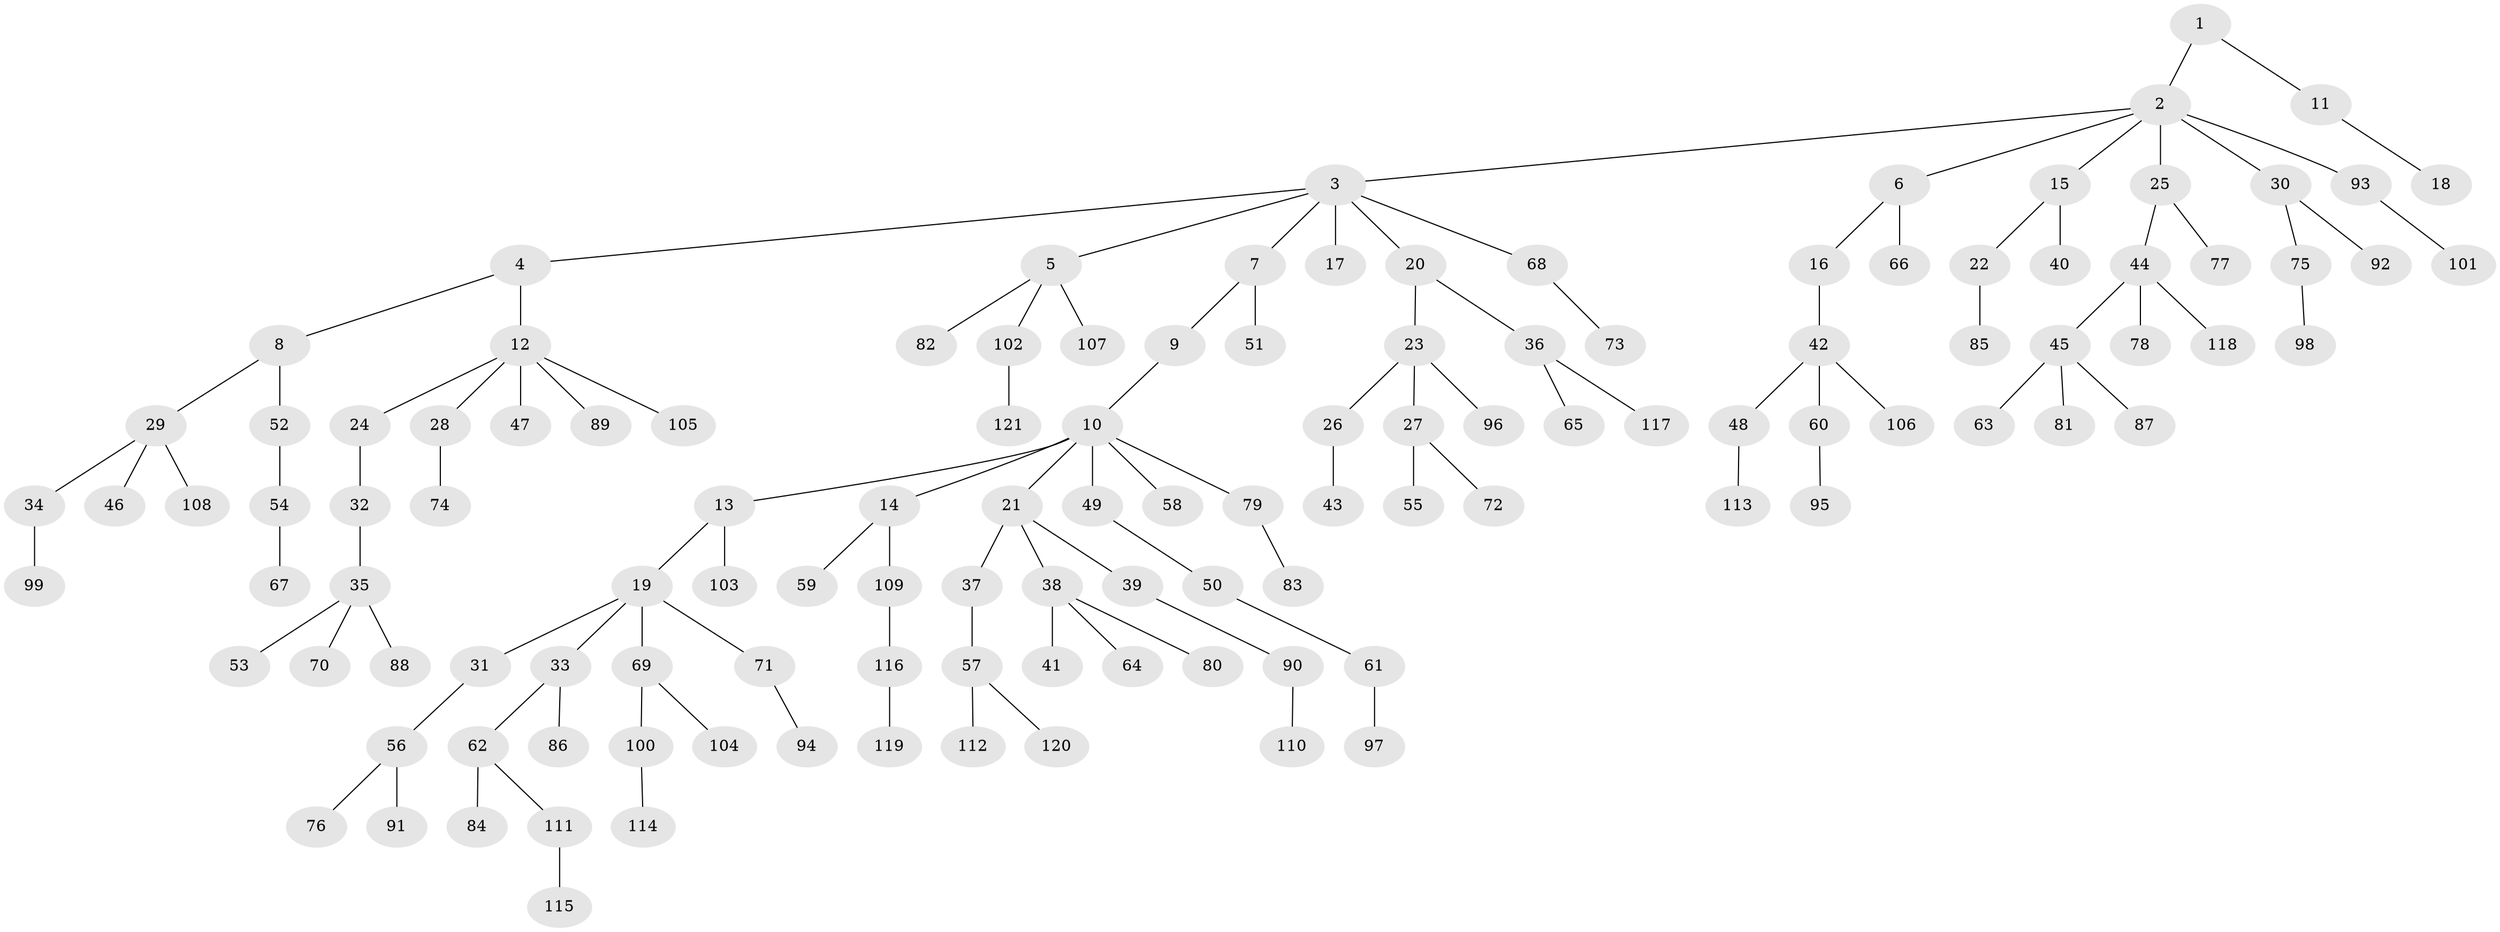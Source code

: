 // coarse degree distribution, {7: 0.03333333333333333, 8: 0.016666666666666666, 4: 0.06666666666666667, 3: 0.08333333333333333, 2: 0.15, 1: 0.6166666666666667, 5: 0.03333333333333333}
// Generated by graph-tools (version 1.1) at 2025/19/03/04/25 18:19:07]
// undirected, 121 vertices, 120 edges
graph export_dot {
graph [start="1"]
  node [color=gray90,style=filled];
  1;
  2;
  3;
  4;
  5;
  6;
  7;
  8;
  9;
  10;
  11;
  12;
  13;
  14;
  15;
  16;
  17;
  18;
  19;
  20;
  21;
  22;
  23;
  24;
  25;
  26;
  27;
  28;
  29;
  30;
  31;
  32;
  33;
  34;
  35;
  36;
  37;
  38;
  39;
  40;
  41;
  42;
  43;
  44;
  45;
  46;
  47;
  48;
  49;
  50;
  51;
  52;
  53;
  54;
  55;
  56;
  57;
  58;
  59;
  60;
  61;
  62;
  63;
  64;
  65;
  66;
  67;
  68;
  69;
  70;
  71;
  72;
  73;
  74;
  75;
  76;
  77;
  78;
  79;
  80;
  81;
  82;
  83;
  84;
  85;
  86;
  87;
  88;
  89;
  90;
  91;
  92;
  93;
  94;
  95;
  96;
  97;
  98;
  99;
  100;
  101;
  102;
  103;
  104;
  105;
  106;
  107;
  108;
  109;
  110;
  111;
  112;
  113;
  114;
  115;
  116;
  117;
  118;
  119;
  120;
  121;
  1 -- 2;
  1 -- 11;
  2 -- 3;
  2 -- 6;
  2 -- 15;
  2 -- 25;
  2 -- 30;
  2 -- 93;
  3 -- 4;
  3 -- 5;
  3 -- 7;
  3 -- 17;
  3 -- 20;
  3 -- 68;
  4 -- 8;
  4 -- 12;
  5 -- 82;
  5 -- 102;
  5 -- 107;
  6 -- 16;
  6 -- 66;
  7 -- 9;
  7 -- 51;
  8 -- 29;
  8 -- 52;
  9 -- 10;
  10 -- 13;
  10 -- 14;
  10 -- 21;
  10 -- 49;
  10 -- 58;
  10 -- 79;
  11 -- 18;
  12 -- 24;
  12 -- 28;
  12 -- 47;
  12 -- 89;
  12 -- 105;
  13 -- 19;
  13 -- 103;
  14 -- 59;
  14 -- 109;
  15 -- 22;
  15 -- 40;
  16 -- 42;
  19 -- 31;
  19 -- 33;
  19 -- 69;
  19 -- 71;
  20 -- 23;
  20 -- 36;
  21 -- 37;
  21 -- 38;
  21 -- 39;
  22 -- 85;
  23 -- 26;
  23 -- 27;
  23 -- 96;
  24 -- 32;
  25 -- 44;
  25 -- 77;
  26 -- 43;
  27 -- 55;
  27 -- 72;
  28 -- 74;
  29 -- 34;
  29 -- 46;
  29 -- 108;
  30 -- 75;
  30 -- 92;
  31 -- 56;
  32 -- 35;
  33 -- 62;
  33 -- 86;
  34 -- 99;
  35 -- 53;
  35 -- 70;
  35 -- 88;
  36 -- 65;
  36 -- 117;
  37 -- 57;
  38 -- 41;
  38 -- 64;
  38 -- 80;
  39 -- 90;
  42 -- 48;
  42 -- 60;
  42 -- 106;
  44 -- 45;
  44 -- 78;
  44 -- 118;
  45 -- 63;
  45 -- 81;
  45 -- 87;
  48 -- 113;
  49 -- 50;
  50 -- 61;
  52 -- 54;
  54 -- 67;
  56 -- 76;
  56 -- 91;
  57 -- 112;
  57 -- 120;
  60 -- 95;
  61 -- 97;
  62 -- 84;
  62 -- 111;
  68 -- 73;
  69 -- 100;
  69 -- 104;
  71 -- 94;
  75 -- 98;
  79 -- 83;
  90 -- 110;
  93 -- 101;
  100 -- 114;
  102 -- 121;
  109 -- 116;
  111 -- 115;
  116 -- 119;
}
